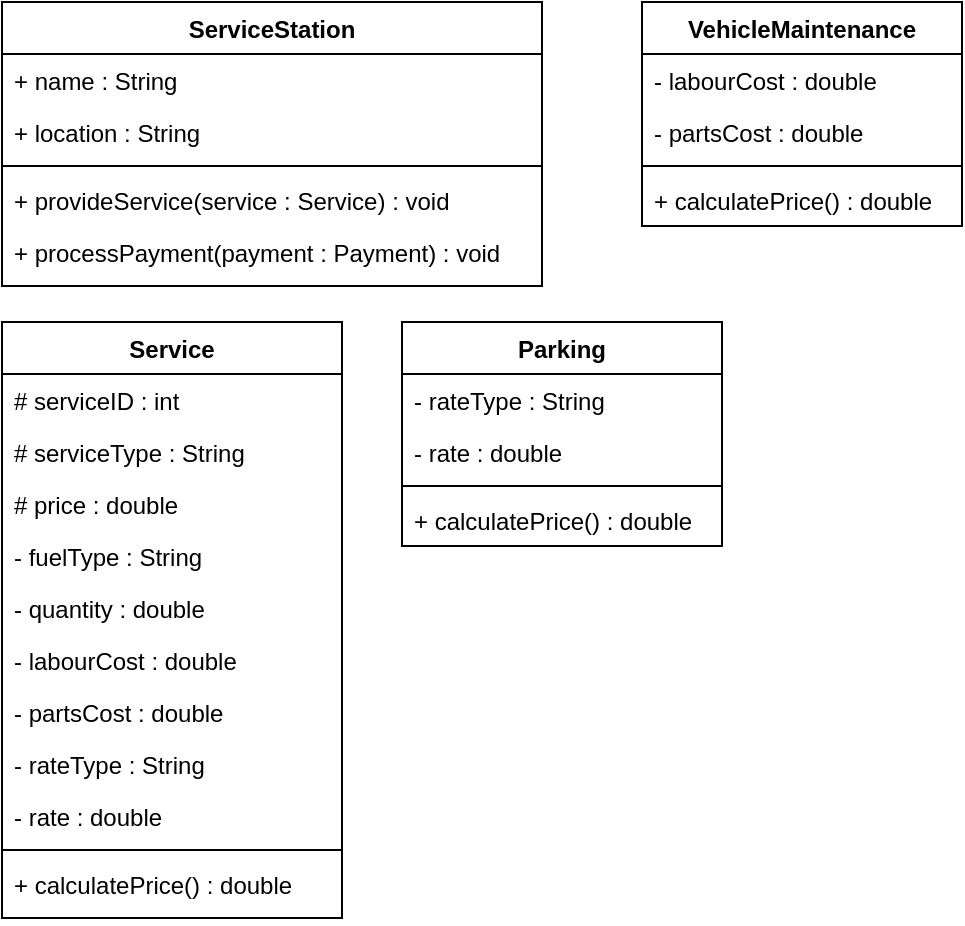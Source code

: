 <mxfile version="24.7.8">
  <diagram name="Page-1" id="usfOtbCKO4RFw14k3cQj">
    <mxGraphModel dx="324" dy="511" grid="1" gridSize="10" guides="1" tooltips="1" connect="1" arrows="1" fold="1" page="1" pageScale="1" pageWidth="850" pageHeight="1100" math="0" shadow="0">
      <root>
        <mxCell id="0" />
        <mxCell id="1" parent="0" />
        <mxCell id="BeGfuIZM-IdvGfix9bW--3" value="ServiceStation" style="swimlane;fontStyle=1;align=center;verticalAlign=top;childLayout=stackLayout;horizontal=1;startSize=26;horizontalStack=0;resizeParent=1;resizeParentMax=0;resizeLast=0;collapsible=1;marginBottom=0;whiteSpace=wrap;html=1;" parent="1" vertex="1">
          <mxGeometry x="40" y="40" width="270" height="142" as="geometry">
            <mxRectangle x="40" y="40" width="120" height="30" as="alternateBounds" />
          </mxGeometry>
        </mxCell>
        <mxCell id="BeGfuIZM-IdvGfix9bW--4" value="+ name : String" style="text;strokeColor=none;fillColor=none;align=left;verticalAlign=top;spacingLeft=4;spacingRight=4;overflow=hidden;rotatable=0;points=[[0,0.5],[1,0.5]];portConstraint=eastwest;whiteSpace=wrap;html=1;" parent="BeGfuIZM-IdvGfix9bW--3" vertex="1">
          <mxGeometry y="26" width="270" height="26" as="geometry" />
        </mxCell>
        <mxCell id="BeGfuIZM-IdvGfix9bW--8" value="+ location : String" style="text;strokeColor=none;fillColor=none;align=left;verticalAlign=top;spacingLeft=4;spacingRight=4;overflow=hidden;rotatable=0;points=[[0,0.5],[1,0.5]];portConstraint=eastwest;whiteSpace=wrap;html=1;" parent="BeGfuIZM-IdvGfix9bW--3" vertex="1">
          <mxGeometry y="52" width="270" height="26" as="geometry" />
        </mxCell>
        <mxCell id="BeGfuIZM-IdvGfix9bW--5" value="" style="line;strokeWidth=1;fillColor=none;align=left;verticalAlign=middle;spacingTop=-1;spacingLeft=3;spacingRight=3;rotatable=0;labelPosition=right;points=[];portConstraint=eastwest;strokeColor=inherit;" parent="BeGfuIZM-IdvGfix9bW--3" vertex="1">
          <mxGeometry y="78" width="270" height="8" as="geometry" />
        </mxCell>
        <mxCell id="BeGfuIZM-IdvGfix9bW--6" value="+ provideService(service : Service) : void" style="text;strokeColor=none;fillColor=none;align=left;verticalAlign=top;spacingLeft=4;spacingRight=4;overflow=hidden;rotatable=0;points=[[0,0.5],[1,0.5]];portConstraint=eastwest;whiteSpace=wrap;html=1;" parent="BeGfuIZM-IdvGfix9bW--3" vertex="1">
          <mxGeometry y="86" width="270" height="26" as="geometry" />
        </mxCell>
        <mxCell id="BeGfuIZM-IdvGfix9bW--9" value="+ processPayment(payment : Payment) : void" style="text;strokeColor=none;fillColor=none;align=left;verticalAlign=top;spacingLeft=4;spacingRight=4;overflow=hidden;rotatable=0;points=[[0,0.5],[1,0.5]];portConstraint=eastwest;whiteSpace=wrap;html=1;" parent="BeGfuIZM-IdvGfix9bW--3" vertex="1">
          <mxGeometry y="112" width="270" height="30" as="geometry" />
        </mxCell>
        <mxCell id="0B1076_VCTr9enRIcAZL-1" value="Service" style="swimlane;fontStyle=1;align=center;verticalAlign=top;childLayout=stackLayout;horizontal=1;startSize=26;horizontalStack=0;resizeParent=1;resizeParentMax=0;resizeLast=0;collapsible=1;marginBottom=0;whiteSpace=wrap;html=1;" vertex="1" parent="1">
          <mxGeometry x="40" y="200" width="170" height="298" as="geometry" />
        </mxCell>
        <mxCell id="0B1076_VCTr9enRIcAZL-2" value="# serviceID : int" style="text;strokeColor=none;fillColor=none;align=left;verticalAlign=top;spacingLeft=4;spacingRight=4;overflow=hidden;rotatable=0;points=[[0,0.5],[1,0.5]];portConstraint=eastwest;whiteSpace=wrap;html=1;" vertex="1" parent="0B1076_VCTr9enRIcAZL-1">
          <mxGeometry y="26" width="170" height="26" as="geometry" />
        </mxCell>
        <mxCell id="0B1076_VCTr9enRIcAZL-5" value="# serviceType : String" style="text;strokeColor=none;fillColor=none;align=left;verticalAlign=top;spacingLeft=4;spacingRight=4;overflow=hidden;rotatable=0;points=[[0,0.5],[1,0.5]];portConstraint=eastwest;whiteSpace=wrap;html=1;" vertex="1" parent="0B1076_VCTr9enRIcAZL-1">
          <mxGeometry y="52" width="170" height="26" as="geometry" />
        </mxCell>
        <mxCell id="0B1076_VCTr9enRIcAZL-8" value="# price : double" style="text;strokeColor=none;fillColor=none;align=left;verticalAlign=top;spacingLeft=4;spacingRight=4;overflow=hidden;rotatable=0;points=[[0,0.5],[1,0.5]];portConstraint=eastwest;whiteSpace=wrap;html=1;" vertex="1" parent="0B1076_VCTr9enRIcAZL-1">
          <mxGeometry y="78" width="170" height="26" as="geometry" />
        </mxCell>
        <mxCell id="0B1076_VCTr9enRIcAZL-10" value="- fuelType : String" style="text;strokeColor=none;fillColor=none;align=left;verticalAlign=top;spacingLeft=4;spacingRight=4;overflow=hidden;rotatable=0;points=[[0,0.5],[1,0.5]];portConstraint=eastwest;whiteSpace=wrap;html=1;" vertex="1" parent="0B1076_VCTr9enRIcAZL-1">
          <mxGeometry y="104" width="170" height="26" as="geometry" />
        </mxCell>
        <mxCell id="0B1076_VCTr9enRIcAZL-11" value="- quantity : double" style="text;strokeColor=none;fillColor=none;align=left;verticalAlign=top;spacingLeft=4;spacingRight=4;overflow=hidden;rotatable=0;points=[[0,0.5],[1,0.5]];portConstraint=eastwest;whiteSpace=wrap;html=1;" vertex="1" parent="0B1076_VCTr9enRIcAZL-1">
          <mxGeometry y="130" width="170" height="26" as="geometry" />
        </mxCell>
        <mxCell id="0B1076_VCTr9enRIcAZL-12" value="- labourCost : double" style="text;strokeColor=none;fillColor=none;align=left;verticalAlign=top;spacingLeft=4;spacingRight=4;overflow=hidden;rotatable=0;points=[[0,0.5],[1,0.5]];portConstraint=eastwest;whiteSpace=wrap;html=1;" vertex="1" parent="0B1076_VCTr9enRIcAZL-1">
          <mxGeometry y="156" width="170" height="26" as="geometry" />
        </mxCell>
        <mxCell id="0B1076_VCTr9enRIcAZL-15" value="- partsCost : double" style="text;strokeColor=none;fillColor=none;align=left;verticalAlign=top;spacingLeft=4;spacingRight=4;overflow=hidden;rotatable=0;points=[[0,0.5],[1,0.5]];portConstraint=eastwest;whiteSpace=wrap;html=1;" vertex="1" parent="0B1076_VCTr9enRIcAZL-1">
          <mxGeometry y="182" width="170" height="26" as="geometry" />
        </mxCell>
        <mxCell id="0B1076_VCTr9enRIcAZL-16" value="- rateType : String" style="text;strokeColor=none;fillColor=none;align=left;verticalAlign=top;spacingLeft=4;spacingRight=4;overflow=hidden;rotatable=0;points=[[0,0.5],[1,0.5]];portConstraint=eastwest;whiteSpace=wrap;html=1;" vertex="1" parent="0B1076_VCTr9enRIcAZL-1">
          <mxGeometry y="208" width="170" height="26" as="geometry" />
        </mxCell>
        <mxCell id="0B1076_VCTr9enRIcAZL-17" value="- rate : double" style="text;strokeColor=none;fillColor=none;align=left;verticalAlign=top;spacingLeft=4;spacingRight=4;overflow=hidden;rotatable=0;points=[[0,0.5],[1,0.5]];portConstraint=eastwest;whiteSpace=wrap;html=1;" vertex="1" parent="0B1076_VCTr9enRIcAZL-1">
          <mxGeometry y="234" width="170" height="26" as="geometry" />
        </mxCell>
        <mxCell id="0B1076_VCTr9enRIcAZL-3" value="" style="line;strokeWidth=1;fillColor=none;align=left;verticalAlign=middle;spacingTop=-1;spacingLeft=3;spacingRight=3;rotatable=0;labelPosition=right;points=[];portConstraint=eastwest;strokeColor=inherit;" vertex="1" parent="0B1076_VCTr9enRIcAZL-1">
          <mxGeometry y="260" width="170" height="8" as="geometry" />
        </mxCell>
        <mxCell id="0B1076_VCTr9enRIcAZL-4" value="+ calculatePrice() : double" style="text;strokeColor=none;fillColor=none;align=left;verticalAlign=top;spacingLeft=4;spacingRight=4;overflow=hidden;rotatable=0;points=[[0,0.5],[1,0.5]];portConstraint=eastwest;whiteSpace=wrap;html=1;" vertex="1" parent="0B1076_VCTr9enRIcAZL-1">
          <mxGeometry y="268" width="170" height="30" as="geometry" />
        </mxCell>
        <mxCell id="0B1076_VCTr9enRIcAZL-18" value="VehicleMaintenance" style="swimlane;fontStyle=1;align=center;verticalAlign=top;childLayout=stackLayout;horizontal=1;startSize=26;horizontalStack=0;resizeParent=1;resizeParentMax=0;resizeLast=0;collapsible=1;marginBottom=0;whiteSpace=wrap;html=1;" vertex="1" parent="1">
          <mxGeometry x="360" y="40" width="160" height="112" as="geometry" />
        </mxCell>
        <mxCell id="0B1076_VCTr9enRIcAZL-19" value="- labourCost : double" style="text;strokeColor=none;fillColor=none;align=left;verticalAlign=top;spacingLeft=4;spacingRight=4;overflow=hidden;rotatable=0;points=[[0,0.5],[1,0.5]];portConstraint=eastwest;whiteSpace=wrap;html=1;" vertex="1" parent="0B1076_VCTr9enRIcAZL-18">
          <mxGeometry y="26" width="160" height="26" as="geometry" />
        </mxCell>
        <mxCell id="0B1076_VCTr9enRIcAZL-22" value="- partsCost : double" style="text;strokeColor=none;fillColor=none;align=left;verticalAlign=top;spacingLeft=4;spacingRight=4;overflow=hidden;rotatable=0;points=[[0,0.5],[1,0.5]];portConstraint=eastwest;whiteSpace=wrap;html=1;" vertex="1" parent="0B1076_VCTr9enRIcAZL-18">
          <mxGeometry y="52" width="160" height="26" as="geometry" />
        </mxCell>
        <mxCell id="0B1076_VCTr9enRIcAZL-20" value="" style="line;strokeWidth=1;fillColor=none;align=left;verticalAlign=middle;spacingTop=-1;spacingLeft=3;spacingRight=3;rotatable=0;labelPosition=right;points=[];portConstraint=eastwest;strokeColor=inherit;" vertex="1" parent="0B1076_VCTr9enRIcAZL-18">
          <mxGeometry y="78" width="160" height="8" as="geometry" />
        </mxCell>
        <mxCell id="0B1076_VCTr9enRIcAZL-21" value="+ calculatePrice() : double" style="text;strokeColor=none;fillColor=none;align=left;verticalAlign=top;spacingLeft=4;spacingRight=4;overflow=hidden;rotatable=0;points=[[0,0.5],[1,0.5]];portConstraint=eastwest;whiteSpace=wrap;html=1;" vertex="1" parent="0B1076_VCTr9enRIcAZL-18">
          <mxGeometry y="86" width="160" height="26" as="geometry" />
        </mxCell>
        <mxCell id="0B1076_VCTr9enRIcAZL-23" value="Parking" style="swimlane;fontStyle=1;align=center;verticalAlign=top;childLayout=stackLayout;horizontal=1;startSize=26;horizontalStack=0;resizeParent=1;resizeParentMax=0;resizeLast=0;collapsible=1;marginBottom=0;whiteSpace=wrap;html=1;" vertex="1" parent="1">
          <mxGeometry x="240" y="200" width="160" height="112" as="geometry" />
        </mxCell>
        <mxCell id="0B1076_VCTr9enRIcAZL-24" value="- rateType : String" style="text;strokeColor=none;fillColor=none;align=left;verticalAlign=top;spacingLeft=4;spacingRight=4;overflow=hidden;rotatable=0;points=[[0,0.5],[1,0.5]];portConstraint=eastwest;whiteSpace=wrap;html=1;" vertex="1" parent="0B1076_VCTr9enRIcAZL-23">
          <mxGeometry y="26" width="160" height="26" as="geometry" />
        </mxCell>
        <mxCell id="0B1076_VCTr9enRIcAZL-25" value="- rate : double" style="text;strokeColor=none;fillColor=none;align=left;verticalAlign=top;spacingLeft=4;spacingRight=4;overflow=hidden;rotatable=0;points=[[0,0.5],[1,0.5]];portConstraint=eastwest;whiteSpace=wrap;html=1;" vertex="1" parent="0B1076_VCTr9enRIcAZL-23">
          <mxGeometry y="52" width="160" height="26" as="geometry" />
        </mxCell>
        <mxCell id="0B1076_VCTr9enRIcAZL-26" value="" style="line;strokeWidth=1;fillColor=none;align=left;verticalAlign=middle;spacingTop=-1;spacingLeft=3;spacingRight=3;rotatable=0;labelPosition=right;points=[];portConstraint=eastwest;strokeColor=inherit;" vertex="1" parent="0B1076_VCTr9enRIcAZL-23">
          <mxGeometry y="78" width="160" height="8" as="geometry" />
        </mxCell>
        <mxCell id="0B1076_VCTr9enRIcAZL-27" value="+ calculatePrice() : double" style="text;strokeColor=none;fillColor=none;align=left;verticalAlign=top;spacingLeft=4;spacingRight=4;overflow=hidden;rotatable=0;points=[[0,0.5],[1,0.5]];portConstraint=eastwest;whiteSpace=wrap;html=1;" vertex="1" parent="0B1076_VCTr9enRIcAZL-23">
          <mxGeometry y="86" width="160" height="26" as="geometry" />
        </mxCell>
      </root>
    </mxGraphModel>
  </diagram>
</mxfile>
